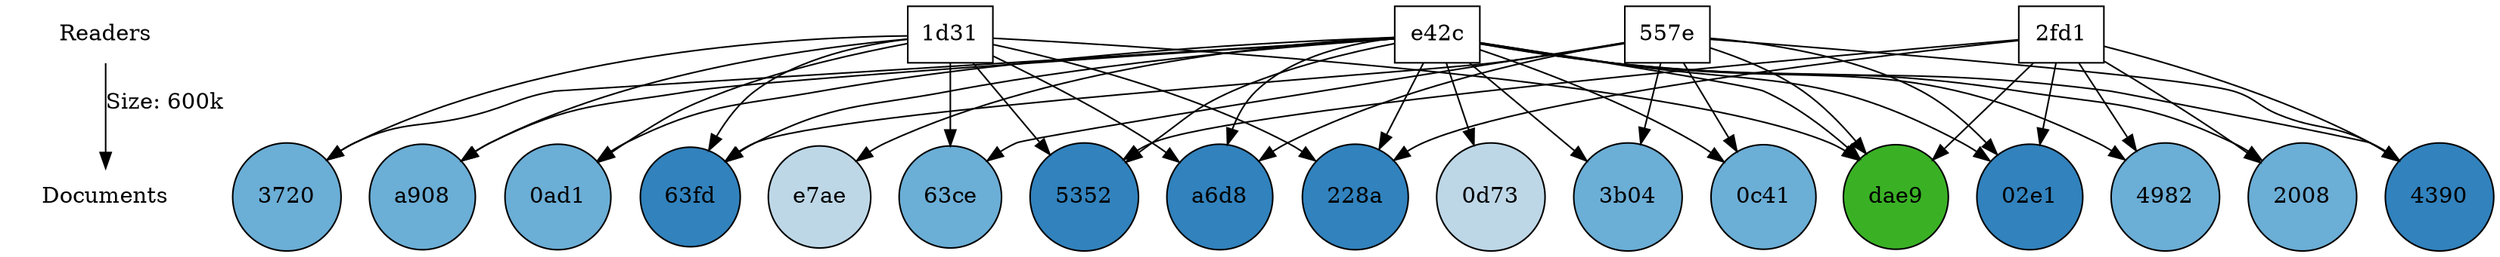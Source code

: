 digraph {
	Readers [color=white]
	Documents [color=white]
	Readers -> Documents [label="Size: 600k"]
	dae9 [fillcolor="#3ab125" style=filled]
	e42c [shape=box]
	3720 [fillcolor="/blues5/3" shape=circle style=filled]
	e42c -> 3720
	e42c [shape=box]
	a908 [fillcolor="/blues5/3" shape=circle style=filled]
	e42c -> a908
	e42c [shape=box]
	"63fd" [fillcolor="/blues5/4" shape=circle style=filled]
	e42c -> "63fd"
	e42c [shape=box]
	"0ad1" [fillcolor="/blues5/3" shape=circle style=filled]
	e42c -> "0ad1"
	e42c [shape=box]
	"0c41" [fillcolor="/blues5/3" shape=circle style=filled]
	e42c -> "0c41"
	e42c [shape=box]
	2008 [fillcolor="/blues5/3" shape=circle style=filled]
	e42c -> 2008
	e42c [shape=box]
	"02e1" [fillcolor="/blues5/4" shape=circle style=filled]
	e42c -> "02e1"
	e42c [shape=box]
	e7ae [fillcolor="/blues5/2" shape=circle style=filled]
	e42c -> e7ae
	e42c [shape=box]
	4982 [fillcolor="/blues5/3" shape=circle style=filled]
	e42c -> 4982
	e42c [shape=box]
	4390 [fillcolor="/blues5/4" shape=circle style=filled]
	e42c -> 4390
	e42c [shape=box]
	dae9 [shape=circle]
	e42c -> dae9
	e42c [shape=box]
	"0d73" [fillcolor="/blues5/2" shape=circle style=filled]
	e42c -> "0d73"
	e42c [shape=box]
	5352 [fillcolor="/blues5/4" shape=circle style=filled]
	e42c -> 5352
	e42c [shape=box]
	a6d8 [fillcolor="/blues5/4" shape=circle style=filled]
	e42c -> a6d8
	e42c [shape=box]
	"3b04" [fillcolor="/blues5/3" shape=circle style=filled]
	e42c -> "3b04"
	e42c [shape=box]
	"228a" [fillcolor="/blues5/4" shape=circle style=filled]
	e42c -> "228a"
	"557e" [shape=box]
	dae9 [shape=circle]
	"557e" -> dae9
	"557e" [shape=box]
	"63fd" [fillcolor="/blues5/4" shape=circle style=filled]
	"557e" -> "63fd"
	"557e" [shape=box]
	"3b04" [fillcolor="/blues5/3" shape=circle style=filled]
	"557e" -> "3b04"
	"557e" [shape=box]
	"02e1" [fillcolor="/blues5/4" shape=circle style=filled]
	"557e" -> "02e1"
	"557e" [shape=box]
	"0c41" [fillcolor="/blues5/3" shape=circle style=filled]
	"557e" -> "0c41"
	"557e" [shape=box]
	4390 [fillcolor="/blues5/4" shape=circle style=filled]
	"557e" -> 4390
	"557e" [shape=box]
	a6d8 [fillcolor="/blues5/4" shape=circle style=filled]
	"557e" -> a6d8
	"557e" [shape=box]
	"63ce" [fillcolor="/blues5/3" shape=circle style=filled]
	"557e" -> "63ce"
	"2fd1" [shape=box]
	"02e1" [fillcolor="/blues5/4" shape=circle style=filled]
	"2fd1" -> "02e1"
	"2fd1" [shape=box]
	"228a" [fillcolor="/blues5/4" shape=circle style=filled]
	"2fd1" -> "228a"
	"2fd1" [shape=box]
	dae9 [shape=circle]
	"2fd1" -> dae9
	"2fd1" [shape=box]
	5352 [fillcolor="/blues5/4" shape=circle style=filled]
	"2fd1" -> 5352
	"2fd1" [shape=box]
	4982 [fillcolor="/blues5/3" shape=circle style=filled]
	"2fd1" -> 4982
	"2fd1" [shape=box]
	4390 [fillcolor="/blues5/4" shape=circle style=filled]
	"2fd1" -> 4390
	"2fd1" [shape=box]
	2008 [fillcolor="/blues5/3" shape=circle style=filled]
	"2fd1" -> 2008
	"1d31" [shape=box]
	a908 [fillcolor="/blues5/3" shape=circle style=filled]
	"1d31" -> a908
	"1d31" [shape=box]
	dae9 [shape=circle]
	"1d31" -> dae9
	"1d31" [shape=box]
	"63ce" [fillcolor="/blues5/3" shape=circle style=filled]
	"1d31" -> "63ce"
	"1d31" [shape=box]
	"63fd" [fillcolor="/blues5/4" shape=circle style=filled]
	"1d31" -> "63fd"
	"1d31" [shape=box]
	a6d8 [fillcolor="/blues5/4" shape=circle style=filled]
	"1d31" -> a6d8
	"1d31" [shape=box]
	"228a" [fillcolor="/blues5/4" shape=circle style=filled]
	"1d31" -> "228a"
	"1d31" [shape=box]
	3720 [fillcolor="/blues5/3" shape=circle style=filled]
	"1d31" -> 3720
	"1d31" [shape=box]
	"0ad1" [fillcolor="/blues5/3" shape=circle style=filled]
	"1d31" -> "0ad1"
	"1d31" [shape=box]
	5352 [fillcolor="/blues5/4" shape=circle style=filled]
	"1d31" -> 5352
}
